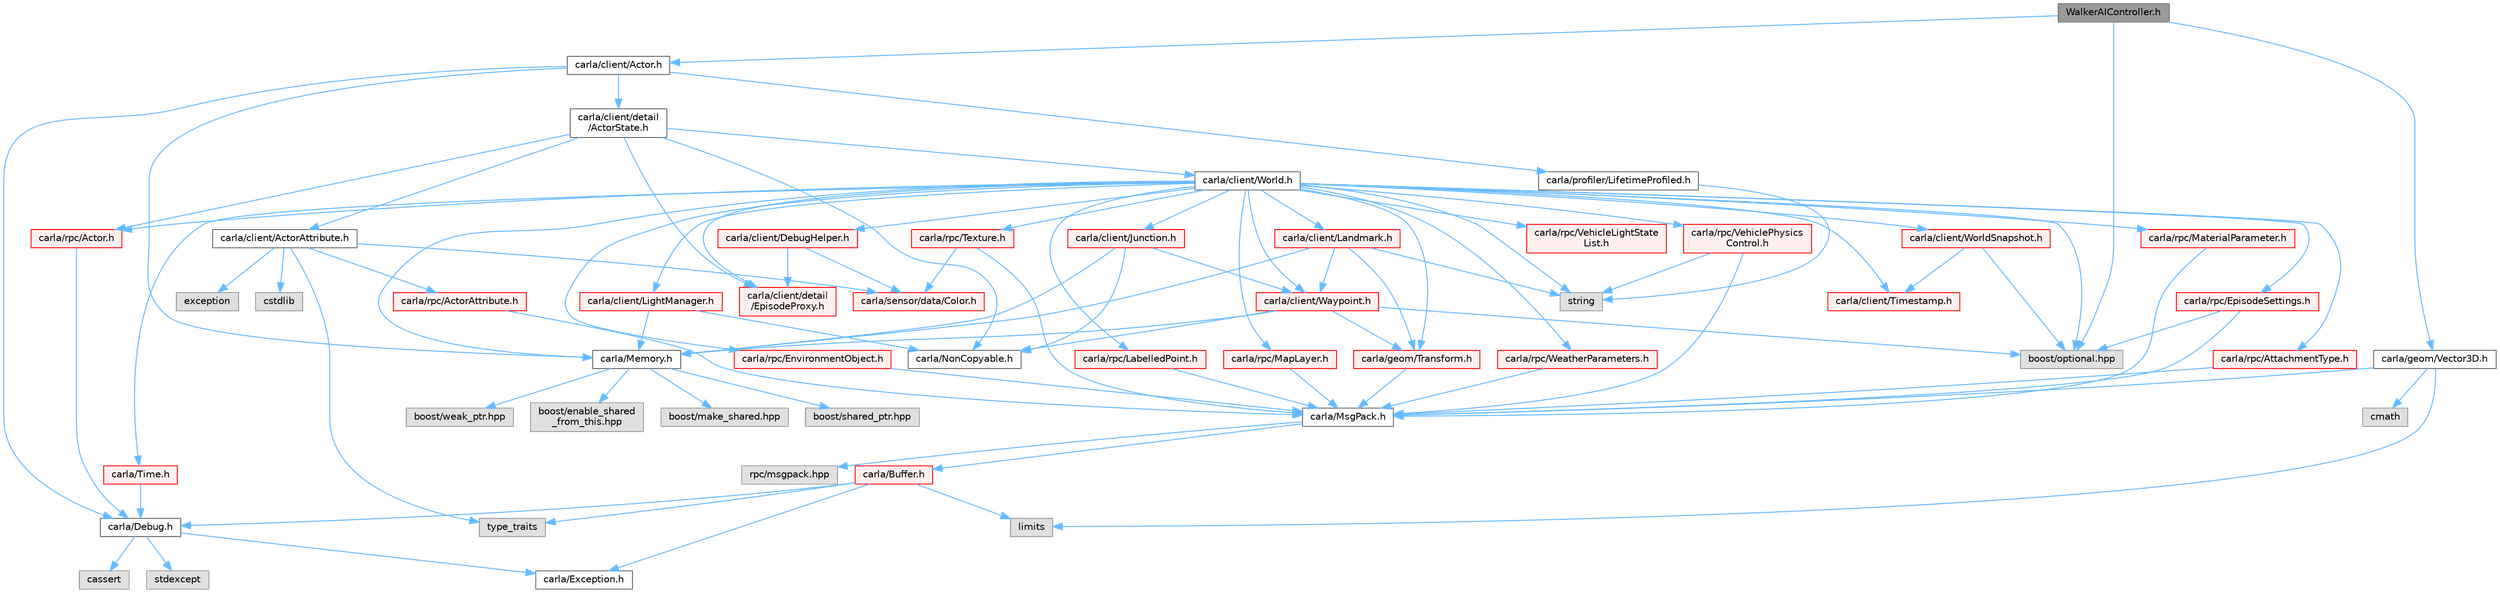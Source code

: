 digraph "WalkerAIController.h"
{
 // INTERACTIVE_SVG=YES
 // LATEX_PDF_SIZE
  bgcolor="transparent";
  edge [fontname=Helvetica,fontsize=10,labelfontname=Helvetica,labelfontsize=10];
  node [fontname=Helvetica,fontsize=10,shape=box,height=0.2,width=0.4];
  Node1 [id="Node000001",label="WalkerAIController.h",height=0.2,width=0.4,color="gray40", fillcolor="grey60", style="filled", fontcolor="black",tooltip=" "];
  Node1 -> Node2 [id="edge1_Node000001_Node000002",color="steelblue1",style="solid",tooltip=" "];
  Node2 [id="Node000002",label="carla/client/Actor.h",height=0.2,width=0.4,color="grey40", fillcolor="white", style="filled",URL="$da/d48/client_2Actor_8h.html",tooltip=" "];
  Node2 -> Node3 [id="edge2_Node000002_Node000003",color="steelblue1",style="solid",tooltip=" "];
  Node3 [id="Node000003",label="carla/Debug.h",height=0.2,width=0.4,color="grey40", fillcolor="white", style="filled",URL="$d4/deb/Debug_8h.html",tooltip=" "];
  Node3 -> Node4 [id="edge3_Node000003_Node000004",color="steelblue1",style="solid",tooltip=" "];
  Node4 [id="Node000004",label="carla/Exception.h",height=0.2,width=0.4,color="grey40", fillcolor="white", style="filled",URL="$d8/d8a/Exception_8h.html",tooltip=" "];
  Node3 -> Node5 [id="edge4_Node000003_Node000005",color="steelblue1",style="solid",tooltip=" "];
  Node5 [id="Node000005",label="stdexcept",height=0.2,width=0.4,color="grey60", fillcolor="#E0E0E0", style="filled",tooltip=" "];
  Node3 -> Node6 [id="edge5_Node000003_Node000006",color="steelblue1",style="solid",tooltip=" "];
  Node6 [id="Node000006",label="cassert",height=0.2,width=0.4,color="grey60", fillcolor="#E0E0E0", style="filled",tooltip=" "];
  Node2 -> Node7 [id="edge6_Node000002_Node000007",color="steelblue1",style="solid",tooltip=" "];
  Node7 [id="Node000007",label="carla/Memory.h",height=0.2,width=0.4,color="grey40", fillcolor="white", style="filled",URL="$de/d5c/Memory_8h.html",tooltip=" "];
  Node7 -> Node8 [id="edge7_Node000007_Node000008",color="steelblue1",style="solid",tooltip=" "];
  Node8 [id="Node000008",label="boost/enable_shared\l_from_this.hpp",height=0.2,width=0.4,color="grey60", fillcolor="#E0E0E0", style="filled",tooltip=" "];
  Node7 -> Node9 [id="edge8_Node000007_Node000009",color="steelblue1",style="solid",tooltip=" "];
  Node9 [id="Node000009",label="boost/make_shared.hpp",height=0.2,width=0.4,color="grey60", fillcolor="#E0E0E0", style="filled",tooltip=" "];
  Node7 -> Node10 [id="edge9_Node000007_Node000010",color="steelblue1",style="solid",tooltip=" "];
  Node10 [id="Node000010",label="boost/shared_ptr.hpp",height=0.2,width=0.4,color="grey60", fillcolor="#E0E0E0", style="filled",tooltip=" "];
  Node7 -> Node11 [id="edge10_Node000007_Node000011",color="steelblue1",style="solid",tooltip=" "];
  Node11 [id="Node000011",label="boost/weak_ptr.hpp",height=0.2,width=0.4,color="grey60", fillcolor="#E0E0E0", style="filled",tooltip=" "];
  Node2 -> Node12 [id="edge11_Node000002_Node000012",color="steelblue1",style="solid",tooltip=" "];
  Node12 [id="Node000012",label="carla/client/detail\l/ActorState.h",height=0.2,width=0.4,color="grey40", fillcolor="white", style="filled",URL="$d4/d22/client_2detail_2ActorState_8h.html",tooltip=" "];
  Node12 -> Node13 [id="edge12_Node000012_Node000013",color="steelblue1",style="solid",tooltip=" "];
  Node13 [id="Node000013",label="carla/NonCopyable.h",height=0.2,width=0.4,color="grey40", fillcolor="white", style="filled",URL="$d4/dd8/LibCarla_2source_2carla_2NonCopyable_8h.html",tooltip=" "];
  Node12 -> Node14 [id="edge13_Node000012_Node000014",color="steelblue1",style="solid",tooltip=" "];
  Node14 [id="Node000014",label="carla/client/World.h",height=0.2,width=0.4,color="grey40", fillcolor="white", style="filled",URL="$dd/d5b/World_8h.html",tooltip=" "];
  Node14 -> Node7 [id="edge14_Node000014_Node000007",color="steelblue1",style="solid",tooltip=" "];
  Node14 -> Node15 [id="edge15_Node000014_Node000015",color="steelblue1",style="solid",tooltip=" "];
  Node15 [id="Node000015",label="carla/Time.h",height=0.2,width=0.4,color="red", fillcolor="#FFF0F0", style="filled",URL="$d2/d33/Time_8h.html",tooltip=" "];
  Node15 -> Node3 [id="edge16_Node000015_Node000003",color="steelblue1",style="solid",tooltip=" "];
  Node14 -> Node18 [id="edge17_Node000014_Node000018",color="steelblue1",style="solid",tooltip=" "];
  Node18 [id="Node000018",label="carla/client/DebugHelper.h",height=0.2,width=0.4,color="red", fillcolor="#FFF0F0", style="filled",URL="$d1/dbe/DebugHelper_8h.html",tooltip=" "];
  Node18 -> Node19 [id="edge18_Node000018_Node000019",color="steelblue1",style="solid",tooltip=" "];
  Node19 [id="Node000019",label="carla/client/detail\l/EpisodeProxy.h",height=0.2,width=0.4,color="red", fillcolor="#FFF0F0", style="filled",URL="$dc/dc2/EpisodeProxy_8h.html",tooltip=" "];
  Node18 -> Node53 [id="edge19_Node000018_Node000053",color="steelblue1",style="solid",tooltip=" "];
  Node53 [id="Node000053",label="carla/sensor/data/Color.h",height=0.2,width=0.4,color="red", fillcolor="#FFF0F0", style="filled",URL="$db/d51/sensor_2data_2Color_8h.html",tooltip=" "];
  Node14 -> Node57 [id="edge20_Node000014_Node000057",color="steelblue1",style="solid",tooltip=" "];
  Node57 [id="Node000057",label="carla/client/Landmark.h",height=0.2,width=0.4,color="red", fillcolor="#FFF0F0", style="filled",URL="$db/d18/Landmark_8h.html",tooltip=" "];
  Node57 -> Node7 [id="edge21_Node000057_Node000007",color="steelblue1",style="solid",tooltip=" "];
  Node57 -> Node58 [id="edge22_Node000057_Node000058",color="steelblue1",style="solid",tooltip=" "];
  Node58 [id="Node000058",label="carla/client/Waypoint.h",height=0.2,width=0.4,color="red", fillcolor="#FFF0F0", style="filled",URL="$d0/d47/client_2Waypoint_8h.html",tooltip=" "];
  Node58 -> Node7 [id="edge23_Node000058_Node000007",color="steelblue1",style="solid",tooltip=" "];
  Node58 -> Node13 [id="edge24_Node000058_Node000013",color="steelblue1",style="solid",tooltip=" "];
  Node58 -> Node33 [id="edge25_Node000058_Node000033",color="steelblue1",style="solid",tooltip=" "];
  Node33 [id="Node000033",label="carla/geom/Transform.h",height=0.2,width=0.4,color="red", fillcolor="#FFF0F0", style="filled",URL="$de/d17/geom_2Transform_8h.html",tooltip=" "];
  Node33 -> Node24 [id="edge26_Node000033_Node000024",color="steelblue1",style="solid",tooltip=" "];
  Node24 [id="Node000024",label="carla/MsgPack.h",height=0.2,width=0.4,color="grey40", fillcolor="white", style="filled",URL="$d9/d6f/MsgPack_8h.html",tooltip=" "];
  Node24 -> Node25 [id="edge27_Node000024_Node000025",color="steelblue1",style="solid",tooltip=" "];
  Node25 [id="Node000025",label="carla/Buffer.h",height=0.2,width=0.4,color="red", fillcolor="#FFF0F0", style="filled",URL="$d2/dda/carla_2Buffer_8h.html",tooltip=" "];
  Node25 -> Node3 [id="edge28_Node000025_Node000003",color="steelblue1",style="solid",tooltip=" "];
  Node25 -> Node4 [id="edge29_Node000025_Node000004",color="steelblue1",style="solid",tooltip=" "];
  Node25 -> Node30 [id="edge30_Node000025_Node000030",color="steelblue1",style="solid",tooltip=" "];
  Node30 [id="Node000030",label="limits",height=0.2,width=0.4,color="grey60", fillcolor="#E0E0E0", style="filled",tooltip=" "];
  Node25 -> Node31 [id="edge31_Node000025_Node000031",color="steelblue1",style="solid",tooltip=" "];
  Node31 [id="Node000031",label="type_traits",height=0.2,width=0.4,color="grey60", fillcolor="#E0E0E0", style="filled",tooltip=" "];
  Node24 -> Node32 [id="edge32_Node000024_Node000032",color="steelblue1",style="solid",tooltip=" "];
  Node32 [id="Node000032",label="rpc/msgpack.hpp",height=0.2,width=0.4,color="grey60", fillcolor="#E0E0E0", style="filled",tooltip=" "];
  Node58 -> Node81 [id="edge33_Node000058_Node000081",color="steelblue1",style="solid",tooltip=" "];
  Node81 [id="Node000081",label="boost/optional.hpp",height=0.2,width=0.4,color="grey60", fillcolor="#E0E0E0", style="filled",tooltip=" "];
  Node57 -> Node33 [id="edge34_Node000057_Node000033",color="steelblue1",style="solid",tooltip=" "];
  Node57 -> Node60 [id="edge35_Node000057_Node000060",color="steelblue1",style="solid",tooltip=" "];
  Node60 [id="Node000060",label="string",height=0.2,width=0.4,color="grey60", fillcolor="#E0E0E0", style="filled",tooltip=" "];
  Node14 -> Node58 [id="edge36_Node000014_Node000058",color="steelblue1",style="solid",tooltip=" "];
  Node14 -> Node85 [id="edge37_Node000014_Node000085",color="steelblue1",style="solid",tooltip=" "];
  Node85 [id="Node000085",label="carla/client/Junction.h",height=0.2,width=0.4,color="red", fillcolor="#FFF0F0", style="filled",URL="$dd/d55/client_2Junction_8h.html",tooltip=" "];
  Node85 -> Node7 [id="edge38_Node000085_Node000007",color="steelblue1",style="solid",tooltip=" "];
  Node85 -> Node13 [id="edge39_Node000085_Node000013",color="steelblue1",style="solid",tooltip=" "];
  Node85 -> Node58 [id="edge40_Node000085_Node000058",color="steelblue1",style="solid",tooltip=" "];
  Node14 -> Node89 [id="edge41_Node000014_Node000089",color="steelblue1",style="solid",tooltip=" "];
  Node89 [id="Node000089",label="carla/client/LightManager.h",height=0.2,width=0.4,color="red", fillcolor="#FFF0F0", style="filled",URL="$dd/d9a/LightManager_8h.html",tooltip=" "];
  Node89 -> Node7 [id="edge42_Node000089_Node000007",color="steelblue1",style="solid",tooltip=" "];
  Node89 -> Node13 [id="edge43_Node000089_Node000013",color="steelblue1",style="solid",tooltip=" "];
  Node14 -> Node96 [id="edge44_Node000014_Node000096",color="steelblue1",style="solid",tooltip=" "];
  Node96 [id="Node000096",label="carla/client/Timestamp.h",height=0.2,width=0.4,color="red", fillcolor="#FFF0F0", style="filled",URL="$d7/d66/Timestamp_8h.html",tooltip=" "];
  Node14 -> Node97 [id="edge45_Node000014_Node000097",color="steelblue1",style="solid",tooltip=" "];
  Node97 [id="Node000097",label="carla/client/WorldSnapshot.h",height=0.2,width=0.4,color="red", fillcolor="#FFF0F0", style="filled",URL="$df/d11/WorldSnapshot_8h.html",tooltip=" "];
  Node97 -> Node96 [id="edge46_Node000097_Node000096",color="steelblue1",style="solid",tooltip=" "];
  Node97 -> Node81 [id="edge47_Node000097_Node000081",color="steelblue1",style="solid",tooltip=" "];
  Node14 -> Node19 [id="edge48_Node000014_Node000019",color="steelblue1",style="solid",tooltip=" "];
  Node14 -> Node33 [id="edge49_Node000014_Node000033",color="steelblue1",style="solid",tooltip=" "];
  Node14 -> Node126 [id="edge50_Node000014_Node000126",color="steelblue1",style="solid",tooltip=" "];
  Node126 [id="Node000126",label="carla/rpc/Actor.h",height=0.2,width=0.4,color="red", fillcolor="#FFF0F0", style="filled",URL="$d8/d73/rpc_2Actor_8h.html",tooltip=" "];
  Node126 -> Node3 [id="edge51_Node000126_Node000003",color="steelblue1",style="solid",tooltip=" "];
  Node14 -> Node144 [id="edge52_Node000014_Node000144",color="steelblue1",style="solid",tooltip=" "];
  Node144 [id="Node000144",label="carla/rpc/AttachmentType.h",height=0.2,width=0.4,color="red", fillcolor="#FFF0F0", style="filled",URL="$d9/df7/AttachmentType_8h.html",tooltip=" "];
  Node144 -> Node24 [id="edge53_Node000144_Node000024",color="steelblue1",style="solid",tooltip=" "];
  Node14 -> Node145 [id="edge54_Node000014_Node000145",color="steelblue1",style="solid",tooltip=" "];
  Node145 [id="Node000145",label="carla/rpc/EpisodeSettings.h",height=0.2,width=0.4,color="red", fillcolor="#FFF0F0", style="filled",URL="$db/df7/LibCarla_2source_2carla_2rpc_2EpisodeSettings_8h.html",tooltip=" "];
  Node145 -> Node24 [id="edge55_Node000145_Node000024",color="steelblue1",style="solid",tooltip=" "];
  Node145 -> Node81 [id="edge56_Node000145_Node000081",color="steelblue1",style="solid",tooltip=" "];
  Node14 -> Node150 [id="edge57_Node000014_Node000150",color="steelblue1",style="solid",tooltip=" "];
  Node150 [id="Node000150",label="carla/rpc/EnvironmentObject.h",height=0.2,width=0.4,color="red", fillcolor="#FFF0F0", style="filled",URL="$de/d10/LibCarla_2source_2carla_2rpc_2EnvironmentObject_8h.html",tooltip=" "];
  Node150 -> Node24 [id="edge58_Node000150_Node000024",color="steelblue1",style="solid",tooltip=" "];
  Node14 -> Node152 [id="edge59_Node000014_Node000152",color="steelblue1",style="solid",tooltip=" "];
  Node152 [id="Node000152",label="carla/rpc/LabelledPoint.h",height=0.2,width=0.4,color="red", fillcolor="#FFF0F0", style="filled",URL="$d2/dd4/LabelledPoint_8h.html",tooltip=" "];
  Node152 -> Node24 [id="edge60_Node000152_Node000024",color="steelblue1",style="solid",tooltip=" "];
  Node14 -> Node154 [id="edge61_Node000014_Node000154",color="steelblue1",style="solid",tooltip=" "];
  Node154 [id="Node000154",label="carla/rpc/MapLayer.h",height=0.2,width=0.4,color="red", fillcolor="#FFF0F0", style="filled",URL="$d0/dc2/MapLayer_8h.html",tooltip=" "];
  Node154 -> Node24 [id="edge62_Node000154_Node000024",color="steelblue1",style="solid",tooltip=" "];
  Node14 -> Node155 [id="edge63_Node000014_Node000155",color="steelblue1",style="solid",tooltip=" "];
  Node155 [id="Node000155",label="carla/rpc/VehiclePhysics\lControl.h",height=0.2,width=0.4,color="red", fillcolor="#FFF0F0", style="filled",URL="$d1/d8e/LibCarla_2source_2carla_2rpc_2VehiclePhysicsControl_8h.html",tooltip=" "];
  Node155 -> Node24 [id="edge64_Node000155_Node000024",color="steelblue1",style="solid",tooltip=" "];
  Node155 -> Node60 [id="edge65_Node000155_Node000060",color="steelblue1",style="solid",tooltip=" "];
  Node14 -> Node162 [id="edge66_Node000014_Node000162",color="steelblue1",style="solid",tooltip=" "];
  Node162 [id="Node000162",label="carla/rpc/WeatherParameters.h",height=0.2,width=0.4,color="red", fillcolor="#FFF0F0", style="filled",URL="$da/d0c/LibCarla_2source_2carla_2rpc_2WeatherParameters_8h.html",tooltip=" "];
  Node162 -> Node24 [id="edge67_Node000162_Node000024",color="steelblue1",style="solid",tooltip=" "];
  Node14 -> Node165 [id="edge68_Node000014_Node000165",color="steelblue1",style="solid",tooltip=" "];
  Node165 [id="Node000165",label="carla/rpc/VehicleLightState\lList.h",height=0.2,width=0.4,color="red", fillcolor="#FFF0F0", style="filled",URL="$d8/d09/VehicleLightStateList_8h.html",tooltip=" "];
  Node14 -> Node169 [id="edge69_Node000014_Node000169",color="steelblue1",style="solid",tooltip=" "];
  Node169 [id="Node000169",label="carla/rpc/Texture.h",height=0.2,width=0.4,color="red", fillcolor="#FFF0F0", style="filled",URL="$d9/dbf/Texture_8h.html",tooltip=" "];
  Node169 -> Node24 [id="edge70_Node000169_Node000024",color="steelblue1",style="solid",tooltip=" "];
  Node169 -> Node53 [id="edge71_Node000169_Node000053",color="steelblue1",style="solid",tooltip=" "];
  Node14 -> Node170 [id="edge72_Node000014_Node000170",color="steelblue1",style="solid",tooltip=" "];
  Node170 [id="Node000170",label="carla/rpc/MaterialParameter.h",height=0.2,width=0.4,color="red", fillcolor="#FFF0F0", style="filled",URL="$d7/d10/MaterialParameter_8h.html",tooltip=" "];
  Node170 -> Node24 [id="edge73_Node000170_Node000024",color="steelblue1",style="solid",tooltip=" "];
  Node14 -> Node60 [id="edge74_Node000014_Node000060",color="steelblue1",style="solid",tooltip=" "];
  Node14 -> Node81 [id="edge75_Node000014_Node000081",color="steelblue1",style="solid",tooltip=" "];
  Node12 -> Node171 [id="edge76_Node000012_Node000171",color="steelblue1",style="solid",tooltip=" "];
  Node171 [id="Node000171",label="carla/client/ActorAttribute.h",height=0.2,width=0.4,color="grey40", fillcolor="white", style="filled",URL="$d1/d5d/LibCarla_2source_2carla_2client_2ActorAttribute_8h.html",tooltip=" "];
  Node171 -> Node128 [id="edge77_Node000171_Node000128",color="steelblue1",style="solid",tooltip=" "];
  Node128 [id="Node000128",label="carla/rpc/ActorAttribute.h",height=0.2,width=0.4,color="red", fillcolor="#FFF0F0", style="filled",URL="$d2/dc4/LibCarla_2source_2carla_2rpc_2ActorAttribute_8h.html",tooltip=" "];
  Node128 -> Node24 [id="edge78_Node000128_Node000024",color="steelblue1",style="solid",tooltip=" "];
  Node171 -> Node53 [id="edge79_Node000171_Node000053",color="steelblue1",style="solid",tooltip=" "];
  Node171 -> Node172 [id="edge80_Node000171_Node000172",color="steelblue1",style="solid",tooltip=" "];
  Node172 [id="Node000172",label="cstdlib",height=0.2,width=0.4,color="grey60", fillcolor="#E0E0E0", style="filled",tooltip=" "];
  Node171 -> Node95 [id="edge81_Node000171_Node000095",color="steelblue1",style="solid",tooltip=" "];
  Node95 [id="Node000095",label="exception",height=0.2,width=0.4,color="grey60", fillcolor="#E0E0E0", style="filled",tooltip=" "];
  Node171 -> Node31 [id="edge82_Node000171_Node000031",color="steelblue1",style="solid",tooltip=" "];
  Node12 -> Node19 [id="edge83_Node000012_Node000019",color="steelblue1",style="solid",tooltip=" "];
  Node12 -> Node126 [id="edge84_Node000012_Node000126",color="steelblue1",style="solid",tooltip=" "];
  Node2 -> Node173 [id="edge85_Node000002_Node000173",color="steelblue1",style="solid",tooltip=" "];
  Node173 [id="Node000173",label="carla/profiler/LifetimeProfiled.h",height=0.2,width=0.4,color="grey40", fillcolor="white", style="filled",URL="$d9/dc4/LifetimeProfiled_8h.html",tooltip=" "];
  Node173 -> Node60 [id="edge86_Node000173_Node000060",color="steelblue1",style="solid",tooltip=" "];
  Node1 -> Node35 [id="edge87_Node000001_Node000035",color="steelblue1",style="solid",tooltip=" "];
  Node35 [id="Node000035",label="carla/geom/Vector3D.h",height=0.2,width=0.4,color="grey40", fillcolor="white", style="filled",URL="$de/d70/geom_2Vector3D_8h.html",tooltip=" "];
  Node35 -> Node24 [id="edge88_Node000035_Node000024",color="steelblue1",style="solid",tooltip=" "];
  Node35 -> Node36 [id="edge89_Node000035_Node000036",color="steelblue1",style="solid",tooltip=" "];
  Node36 [id="Node000036",label="cmath",height=0.2,width=0.4,color="grey60", fillcolor="#E0E0E0", style="filled",tooltip=" "];
  Node35 -> Node30 [id="edge90_Node000035_Node000030",color="steelblue1",style="solid",tooltip=" "];
  Node1 -> Node81 [id="edge91_Node000001_Node000081",color="steelblue1",style="solid",tooltip=" "];
}
